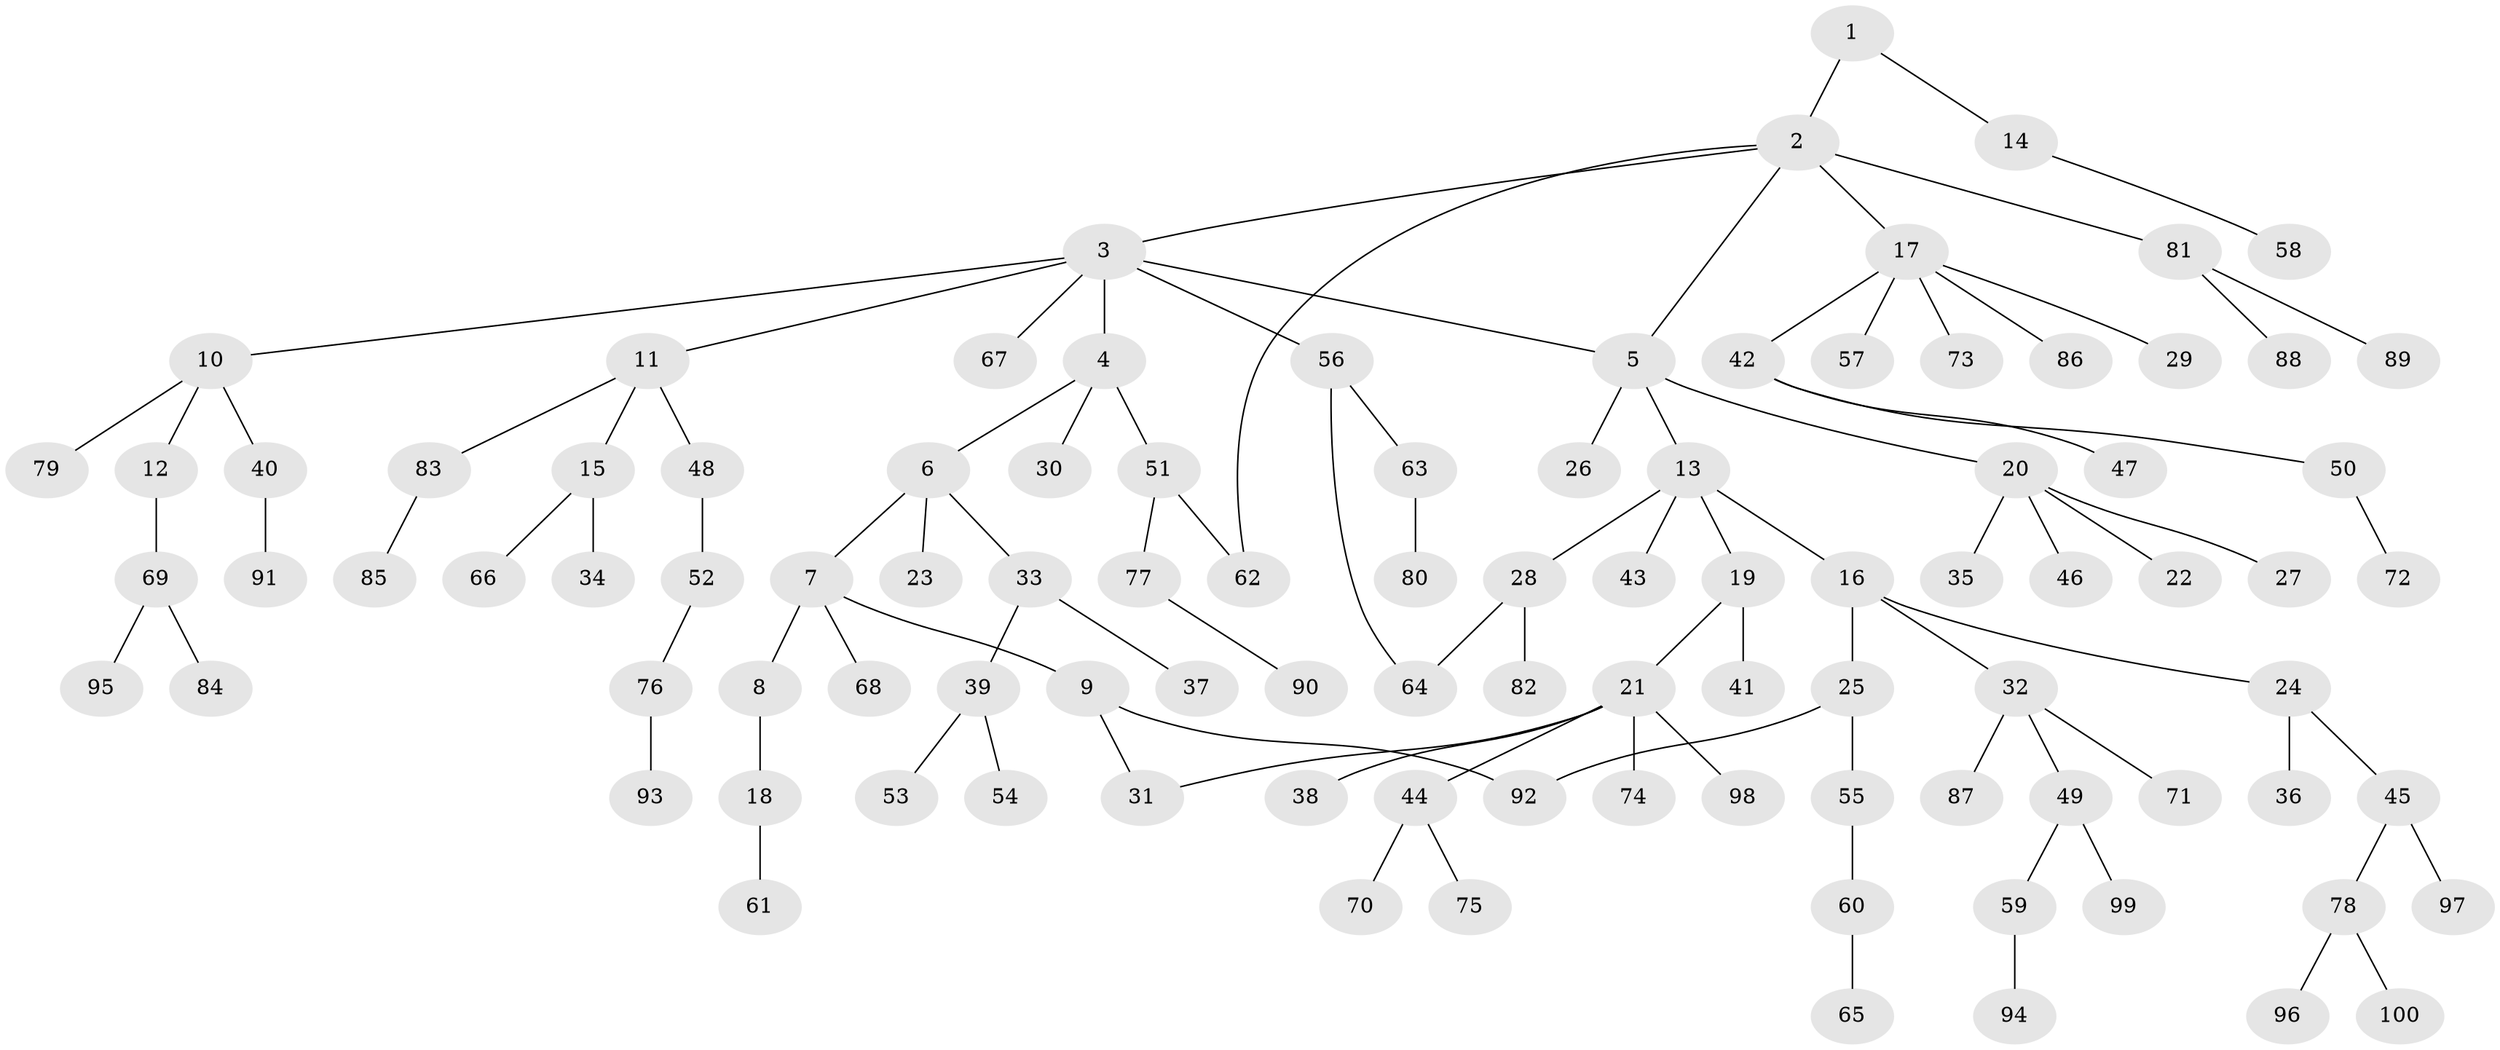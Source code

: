 // Generated by graph-tools (version 1.1) at 2025/42/03/09/25 04:42:38]
// undirected, 100 vertices, 104 edges
graph export_dot {
graph [start="1"]
  node [color=gray90,style=filled];
  1;
  2;
  3;
  4;
  5;
  6;
  7;
  8;
  9;
  10;
  11;
  12;
  13;
  14;
  15;
  16;
  17;
  18;
  19;
  20;
  21;
  22;
  23;
  24;
  25;
  26;
  27;
  28;
  29;
  30;
  31;
  32;
  33;
  34;
  35;
  36;
  37;
  38;
  39;
  40;
  41;
  42;
  43;
  44;
  45;
  46;
  47;
  48;
  49;
  50;
  51;
  52;
  53;
  54;
  55;
  56;
  57;
  58;
  59;
  60;
  61;
  62;
  63;
  64;
  65;
  66;
  67;
  68;
  69;
  70;
  71;
  72;
  73;
  74;
  75;
  76;
  77;
  78;
  79;
  80;
  81;
  82;
  83;
  84;
  85;
  86;
  87;
  88;
  89;
  90;
  91;
  92;
  93;
  94;
  95;
  96;
  97;
  98;
  99;
  100;
  1 -- 2;
  1 -- 14;
  2 -- 3;
  2 -- 5;
  2 -- 17;
  2 -- 62;
  2 -- 81;
  3 -- 4;
  3 -- 10;
  3 -- 11;
  3 -- 56;
  3 -- 67;
  3 -- 5;
  4 -- 6;
  4 -- 30;
  4 -- 51;
  5 -- 13;
  5 -- 20;
  5 -- 26;
  6 -- 7;
  6 -- 23;
  6 -- 33;
  7 -- 8;
  7 -- 9;
  7 -- 68;
  8 -- 18;
  9 -- 92;
  9 -- 31;
  10 -- 12;
  10 -- 40;
  10 -- 79;
  11 -- 15;
  11 -- 48;
  11 -- 83;
  12 -- 69;
  13 -- 16;
  13 -- 19;
  13 -- 28;
  13 -- 43;
  14 -- 58;
  15 -- 34;
  15 -- 66;
  16 -- 24;
  16 -- 25;
  16 -- 32;
  17 -- 29;
  17 -- 42;
  17 -- 57;
  17 -- 73;
  17 -- 86;
  18 -- 61;
  19 -- 21;
  19 -- 41;
  20 -- 22;
  20 -- 27;
  20 -- 35;
  20 -- 46;
  21 -- 31;
  21 -- 38;
  21 -- 44;
  21 -- 74;
  21 -- 98;
  24 -- 36;
  24 -- 45;
  25 -- 55;
  25 -- 92;
  28 -- 64;
  28 -- 82;
  32 -- 49;
  32 -- 71;
  32 -- 87;
  33 -- 37;
  33 -- 39;
  39 -- 53;
  39 -- 54;
  40 -- 91;
  42 -- 47;
  42 -- 50;
  44 -- 70;
  44 -- 75;
  45 -- 78;
  45 -- 97;
  48 -- 52;
  49 -- 59;
  49 -- 99;
  50 -- 72;
  51 -- 77;
  51 -- 62;
  52 -- 76;
  55 -- 60;
  56 -- 63;
  56 -- 64;
  59 -- 94;
  60 -- 65;
  63 -- 80;
  69 -- 84;
  69 -- 95;
  76 -- 93;
  77 -- 90;
  78 -- 96;
  78 -- 100;
  81 -- 88;
  81 -- 89;
  83 -- 85;
}
